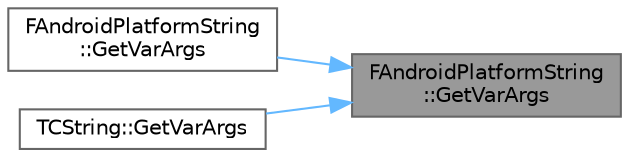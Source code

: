 digraph "FAndroidPlatformString::GetVarArgs"
{
 // INTERACTIVE_SVG=YES
 // LATEX_PDF_SIZE
  bgcolor="transparent";
  edge [fontname=Helvetica,fontsize=10,labelfontname=Helvetica,labelfontsize=10];
  node [fontname=Helvetica,fontsize=10,shape=box,height=0.2,width=0.4];
  rankdir="RL";
  Node1 [id="Node000001",label="FAndroidPlatformString\l::GetVarArgs",height=0.2,width=0.4,color="gray40", fillcolor="grey60", style="filled", fontcolor="black",tooltip=" "];
  Node1 -> Node2 [id="edge1_Node000001_Node000002",dir="back",color="steelblue1",style="solid",tooltip=" "];
  Node2 [id="Node000002",label="FAndroidPlatformString\l::GetVarArgs",height=0.2,width=0.4,color="grey40", fillcolor="white", style="filled",URL="$d5/d69/structFAndroidPlatformString.html#a8b370e02c3478b42ebd82725dfbfd0aa",tooltip=" "];
  Node1 -> Node3 [id="edge2_Node000001_Node000003",dir="back",color="steelblue1",style="solid",tooltip=" "];
  Node3 [id="Node000003",label="TCString::GetVarArgs",height=0.2,width=0.4,color="grey40", fillcolor="white", style="filled",URL="$df/d74/structTCString.html#a4b82ceb2af0a42aee16dcf18de08cc99",tooltip="Helper function to write formatted output using an argument list."];
}
